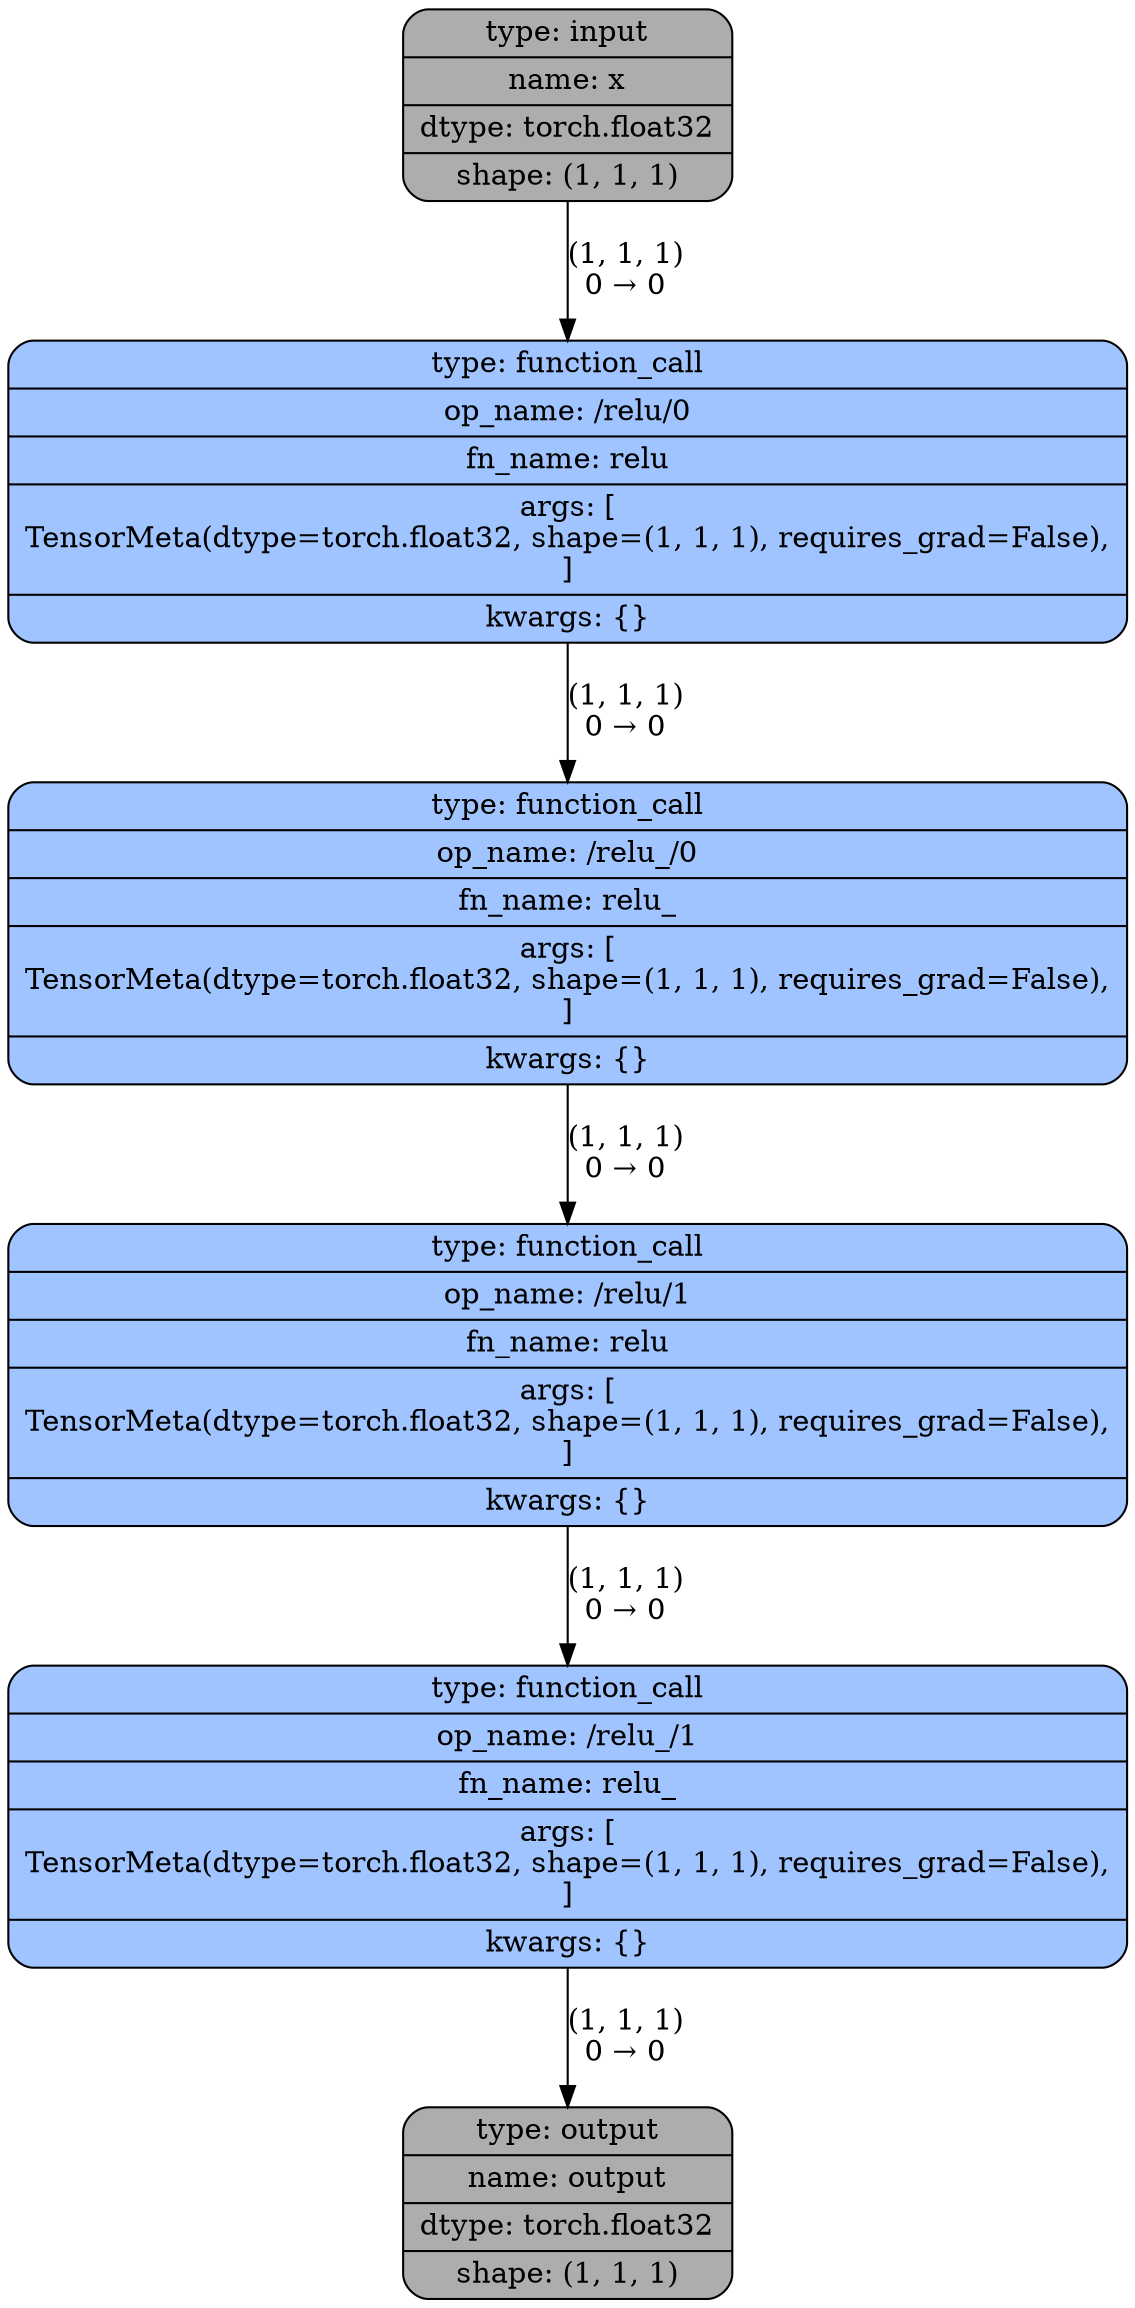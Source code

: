 digraph  {
rankdir=TB;
0 [fillcolor="#adadad", fontcolor="#000000", label="{type: input|name: x|dtype: torch.float32|shape: (1, 1, 1)}", shape=record, style="filled,rounded"];
1 [fillcolor="#a0c4ff", fontcolor="#000000", label="{type: function_call|op_name: /relu/0|fn_name: relu|args: [\nTensorMeta(dtype=torch.float32, shape=(1, 1, 1), requires_grad=False),\n]|kwargs: \{\}}", shape=record, style="filled,rounded"];
2 [fillcolor="#a0c4ff", fontcolor="#000000", label="{type: function_call|op_name: /relu_/0|fn_name: relu_|args: [\nTensorMeta(dtype=torch.float32, shape=(1, 1, 1), requires_grad=False),\n]|kwargs: \{\}}", shape=record, style="filled,rounded"];
3 [fillcolor="#a0c4ff", fontcolor="#000000", label="{type: function_call|op_name: /relu/1|fn_name: relu|args: [\nTensorMeta(dtype=torch.float32, shape=(1, 1, 1), requires_grad=False),\n]|kwargs: \{\}}", shape=record, style="filled,rounded"];
4 [fillcolor="#a0c4ff", fontcolor="#000000", label="{type: function_call|op_name: /relu_/1|fn_name: relu_|args: [\nTensorMeta(dtype=torch.float32, shape=(1, 1, 1), requires_grad=False),\n]|kwargs: \{\}}", shape=record, style="filled,rounded"];
5 [fillcolor="#adadad", fontcolor="#000000", label="{type: output|name: output|dtype: torch.float32|shape: (1, 1, 1)}", shape=record, style="filled,rounded"];
0 -> 1  [label="(1, 1, 1)\n0 → 0"];
1 -> 2  [label="(1, 1, 1)\n0 → 0"];
2 -> 3  [label="(1, 1, 1)\n0 → 0"];
3 -> 4  [label="(1, 1, 1)\n0 → 0"];
4 -> 5  [label="(1, 1, 1)\n0 → 0"];
}
